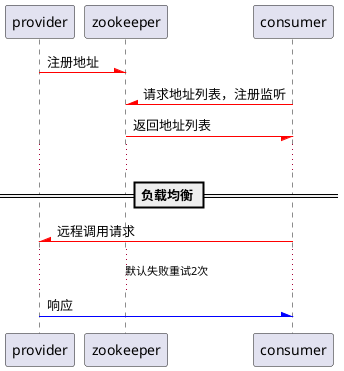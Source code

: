 @startuml

provider -[#red]\ zookeeper : 注册地址

consumer -[#red]\ zookeeper : 请求地址列表，注册监听

consumer \-[#red] zookeeper : 返回地址列表

...

== 负载均衡 ==

consumer -[#red]\ provider : 远程调用请求

... 默认失败重试2次 ...

consumer /[#blue]- provider : 响应

@enduml